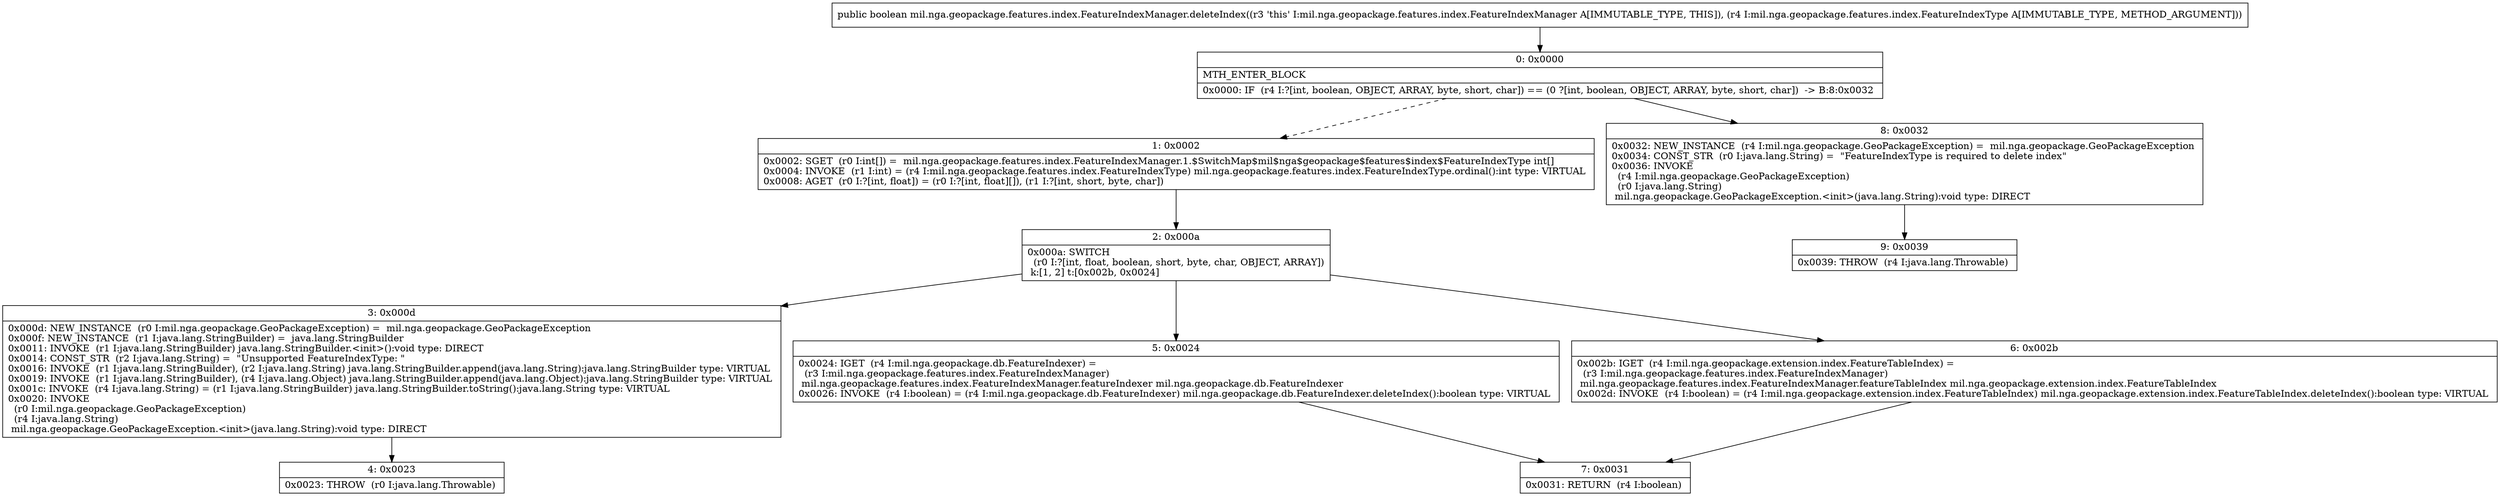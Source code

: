 digraph "CFG formil.nga.geopackage.features.index.FeatureIndexManager.deleteIndex(Lmil\/nga\/geopackage\/features\/index\/FeatureIndexType;)Z" {
Node_0 [shape=record,label="{0\:\ 0x0000|MTH_ENTER_BLOCK\l|0x0000: IF  (r4 I:?[int, boolean, OBJECT, ARRAY, byte, short, char]) == (0 ?[int, boolean, OBJECT, ARRAY, byte, short, char])  \-\> B:8:0x0032 \l}"];
Node_1 [shape=record,label="{1\:\ 0x0002|0x0002: SGET  (r0 I:int[]) =  mil.nga.geopackage.features.index.FeatureIndexManager.1.$SwitchMap$mil$nga$geopackage$features$index$FeatureIndexType int[] \l0x0004: INVOKE  (r1 I:int) = (r4 I:mil.nga.geopackage.features.index.FeatureIndexType) mil.nga.geopackage.features.index.FeatureIndexType.ordinal():int type: VIRTUAL \l0x0008: AGET  (r0 I:?[int, float]) = (r0 I:?[int, float][]), (r1 I:?[int, short, byte, char]) \l}"];
Node_2 [shape=record,label="{2\:\ 0x000a|0x000a: SWITCH  \l  (r0 I:?[int, float, boolean, short, byte, char, OBJECT, ARRAY])\l k:[1, 2] t:[0x002b, 0x0024] \l}"];
Node_3 [shape=record,label="{3\:\ 0x000d|0x000d: NEW_INSTANCE  (r0 I:mil.nga.geopackage.GeoPackageException) =  mil.nga.geopackage.GeoPackageException \l0x000f: NEW_INSTANCE  (r1 I:java.lang.StringBuilder) =  java.lang.StringBuilder \l0x0011: INVOKE  (r1 I:java.lang.StringBuilder) java.lang.StringBuilder.\<init\>():void type: DIRECT \l0x0014: CONST_STR  (r2 I:java.lang.String) =  \"Unsupported FeatureIndexType: \" \l0x0016: INVOKE  (r1 I:java.lang.StringBuilder), (r2 I:java.lang.String) java.lang.StringBuilder.append(java.lang.String):java.lang.StringBuilder type: VIRTUAL \l0x0019: INVOKE  (r1 I:java.lang.StringBuilder), (r4 I:java.lang.Object) java.lang.StringBuilder.append(java.lang.Object):java.lang.StringBuilder type: VIRTUAL \l0x001c: INVOKE  (r4 I:java.lang.String) = (r1 I:java.lang.StringBuilder) java.lang.StringBuilder.toString():java.lang.String type: VIRTUAL \l0x0020: INVOKE  \l  (r0 I:mil.nga.geopackage.GeoPackageException)\l  (r4 I:java.lang.String)\l mil.nga.geopackage.GeoPackageException.\<init\>(java.lang.String):void type: DIRECT \l}"];
Node_4 [shape=record,label="{4\:\ 0x0023|0x0023: THROW  (r0 I:java.lang.Throwable) \l}"];
Node_5 [shape=record,label="{5\:\ 0x0024|0x0024: IGET  (r4 I:mil.nga.geopackage.db.FeatureIndexer) = \l  (r3 I:mil.nga.geopackage.features.index.FeatureIndexManager)\l mil.nga.geopackage.features.index.FeatureIndexManager.featureIndexer mil.nga.geopackage.db.FeatureIndexer \l0x0026: INVOKE  (r4 I:boolean) = (r4 I:mil.nga.geopackage.db.FeatureIndexer) mil.nga.geopackage.db.FeatureIndexer.deleteIndex():boolean type: VIRTUAL \l}"];
Node_6 [shape=record,label="{6\:\ 0x002b|0x002b: IGET  (r4 I:mil.nga.geopackage.extension.index.FeatureTableIndex) = \l  (r3 I:mil.nga.geopackage.features.index.FeatureIndexManager)\l mil.nga.geopackage.features.index.FeatureIndexManager.featureTableIndex mil.nga.geopackage.extension.index.FeatureTableIndex \l0x002d: INVOKE  (r4 I:boolean) = (r4 I:mil.nga.geopackage.extension.index.FeatureTableIndex) mil.nga.geopackage.extension.index.FeatureTableIndex.deleteIndex():boolean type: VIRTUAL \l}"];
Node_7 [shape=record,label="{7\:\ 0x0031|0x0031: RETURN  (r4 I:boolean) \l}"];
Node_8 [shape=record,label="{8\:\ 0x0032|0x0032: NEW_INSTANCE  (r4 I:mil.nga.geopackage.GeoPackageException) =  mil.nga.geopackage.GeoPackageException \l0x0034: CONST_STR  (r0 I:java.lang.String) =  \"FeatureIndexType is required to delete index\" \l0x0036: INVOKE  \l  (r4 I:mil.nga.geopackage.GeoPackageException)\l  (r0 I:java.lang.String)\l mil.nga.geopackage.GeoPackageException.\<init\>(java.lang.String):void type: DIRECT \l}"];
Node_9 [shape=record,label="{9\:\ 0x0039|0x0039: THROW  (r4 I:java.lang.Throwable) \l}"];
MethodNode[shape=record,label="{public boolean mil.nga.geopackage.features.index.FeatureIndexManager.deleteIndex((r3 'this' I:mil.nga.geopackage.features.index.FeatureIndexManager A[IMMUTABLE_TYPE, THIS]), (r4 I:mil.nga.geopackage.features.index.FeatureIndexType A[IMMUTABLE_TYPE, METHOD_ARGUMENT])) }"];
MethodNode -> Node_0;
Node_0 -> Node_1[style=dashed];
Node_0 -> Node_8;
Node_1 -> Node_2;
Node_2 -> Node_3;
Node_2 -> Node_5;
Node_2 -> Node_6;
Node_3 -> Node_4;
Node_5 -> Node_7;
Node_6 -> Node_7;
Node_8 -> Node_9;
}

